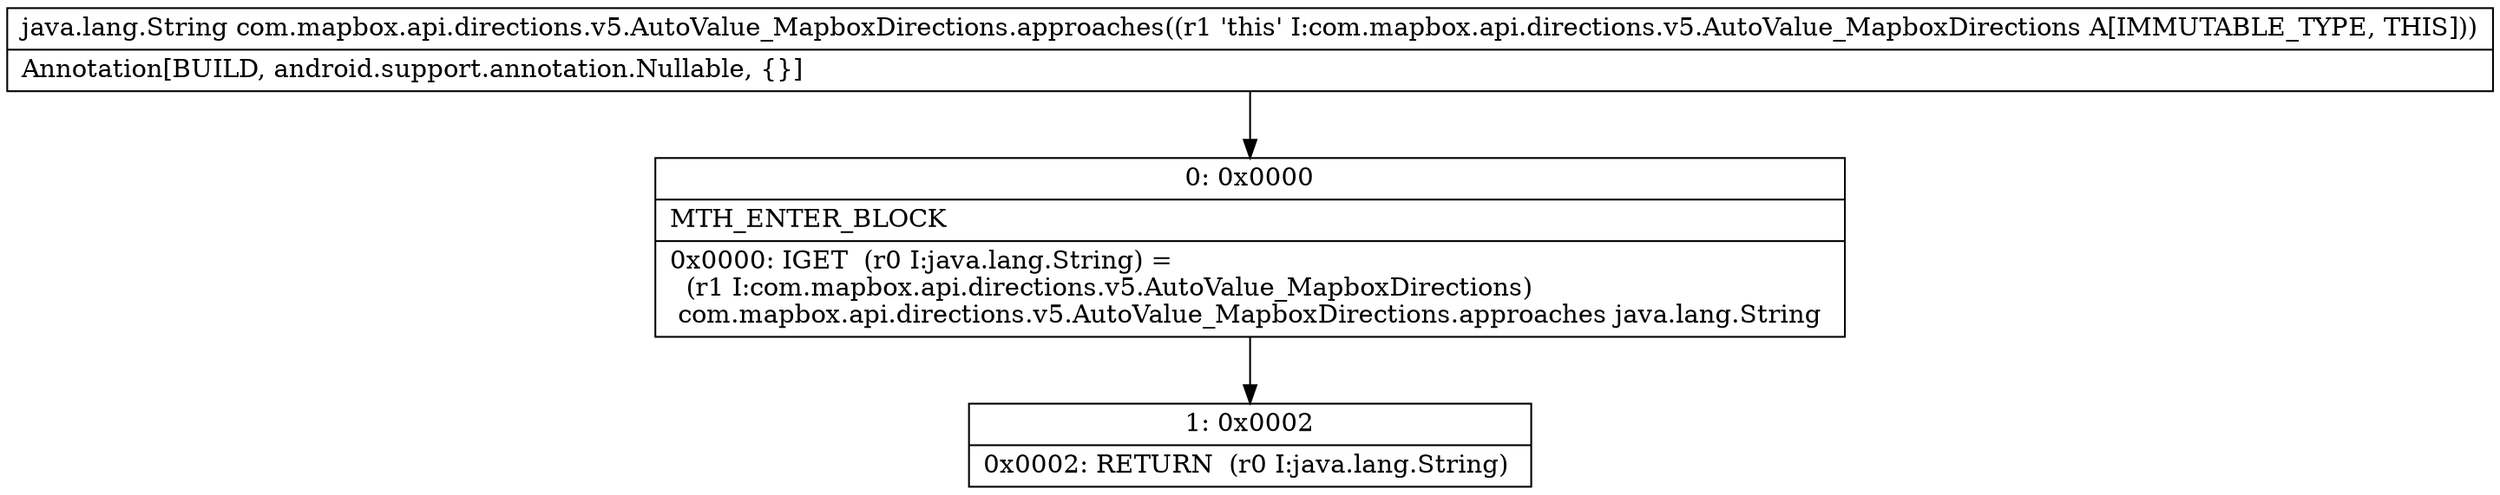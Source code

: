 digraph "CFG forcom.mapbox.api.directions.v5.AutoValue_MapboxDirections.approaches()Ljava\/lang\/String;" {
Node_0 [shape=record,label="{0\:\ 0x0000|MTH_ENTER_BLOCK\l|0x0000: IGET  (r0 I:java.lang.String) = \l  (r1 I:com.mapbox.api.directions.v5.AutoValue_MapboxDirections)\l com.mapbox.api.directions.v5.AutoValue_MapboxDirections.approaches java.lang.String \l}"];
Node_1 [shape=record,label="{1\:\ 0x0002|0x0002: RETURN  (r0 I:java.lang.String) \l}"];
MethodNode[shape=record,label="{java.lang.String com.mapbox.api.directions.v5.AutoValue_MapboxDirections.approaches((r1 'this' I:com.mapbox.api.directions.v5.AutoValue_MapboxDirections A[IMMUTABLE_TYPE, THIS]))  | Annotation[BUILD, android.support.annotation.Nullable, \{\}]\l}"];
MethodNode -> Node_0;
Node_0 -> Node_1;
}

